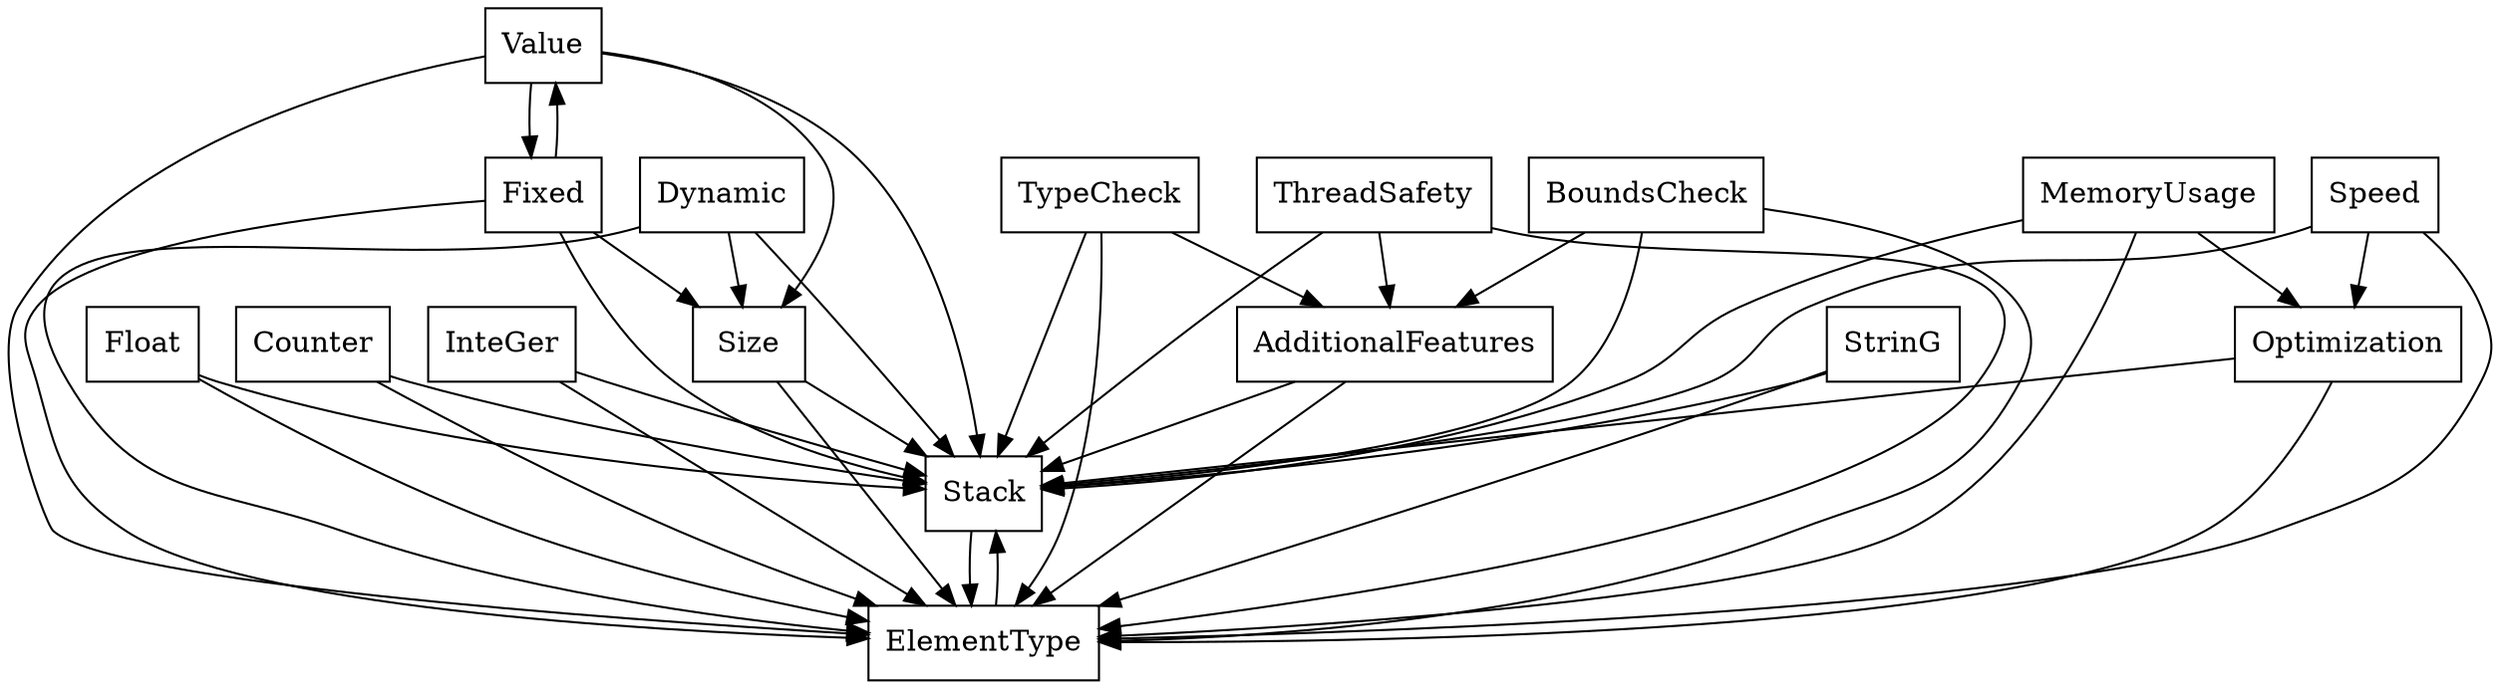 digraph{
graph [rankdir=TB];
node [shape=box];
edge [arrowhead=normal];
0[label="Float",]
1[label="Stack",]
2[label="Value",]
3[label="ElementType",]
4[label="Counter",]
5[label="InteGer",]
6[label="TypeCheck",]
7[label="ThreadSafety",]
8[label="MemoryUsage",]
9[label="Speed",]
10[label="StrinG",]
11[label="BoundsCheck",]
12[label="Dynamic",]
13[label="Fixed",]
14[label="Optimization",]
15[label="Size",]
16[label="AdditionalFeatures",]
0->1[label="",]
0->3[label="",]
1->3[label="",]
2->1[label="",]
2->3[label="",]
2->13[label="",]
2->15[label="",]
3->1[label="",]
4->1[label="",]
4->3[label="",]
5->1[label="",]
5->3[label="",]
6->1[label="",]
6->3[label="",]
6->16[label="",]
7->1[label="",]
7->3[label="",]
7->16[label="",]
8->1[label="",]
8->3[label="",]
8->14[label="",]
9->1[label="",]
9->3[label="",]
9->14[label="",]
10->1[label="",]
10->3[label="",]
11->1[label="",]
11->3[label="",]
11->16[label="",]
12->1[label="",]
12->3[label="",]
12->15[label="",]
13->1[label="",]
13->2[label="",]
13->3[label="",]
13->15[label="",]
14->1[label="",]
14->3[label="",]
15->1[label="",]
15->3[label="",]
16->1[label="",]
16->3[label="",]
}
